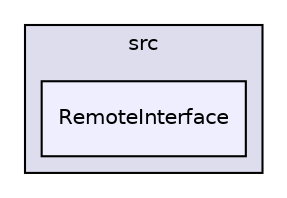 digraph "D:/Work/Programmieren/Java/D-MARLA/Implementation/ZeroTypes/src/RemoteInterface" {
  compound=true
  node [ fontsize="10", fontname="Helvetica"];
  edge [ labelfontsize="10", labelfontname="Helvetica"];
  subgraph clusterdir_83c27a1a8280ea473d9aae3ae06dc9ce {
    graph [ bgcolor="#ddddee", pencolor="black", label="src" fontname="Helvetica", fontsize="10", URL="dir_83c27a1a8280ea473d9aae3ae06dc9ce.html"]
  dir_945d5cbe3968998dde17e148e60726c6 [shape=box, label="RemoteInterface", style="filled", fillcolor="#eeeeff", pencolor="black", URL="dir_945d5cbe3968998dde17e148e60726c6.html"];
  }
}
